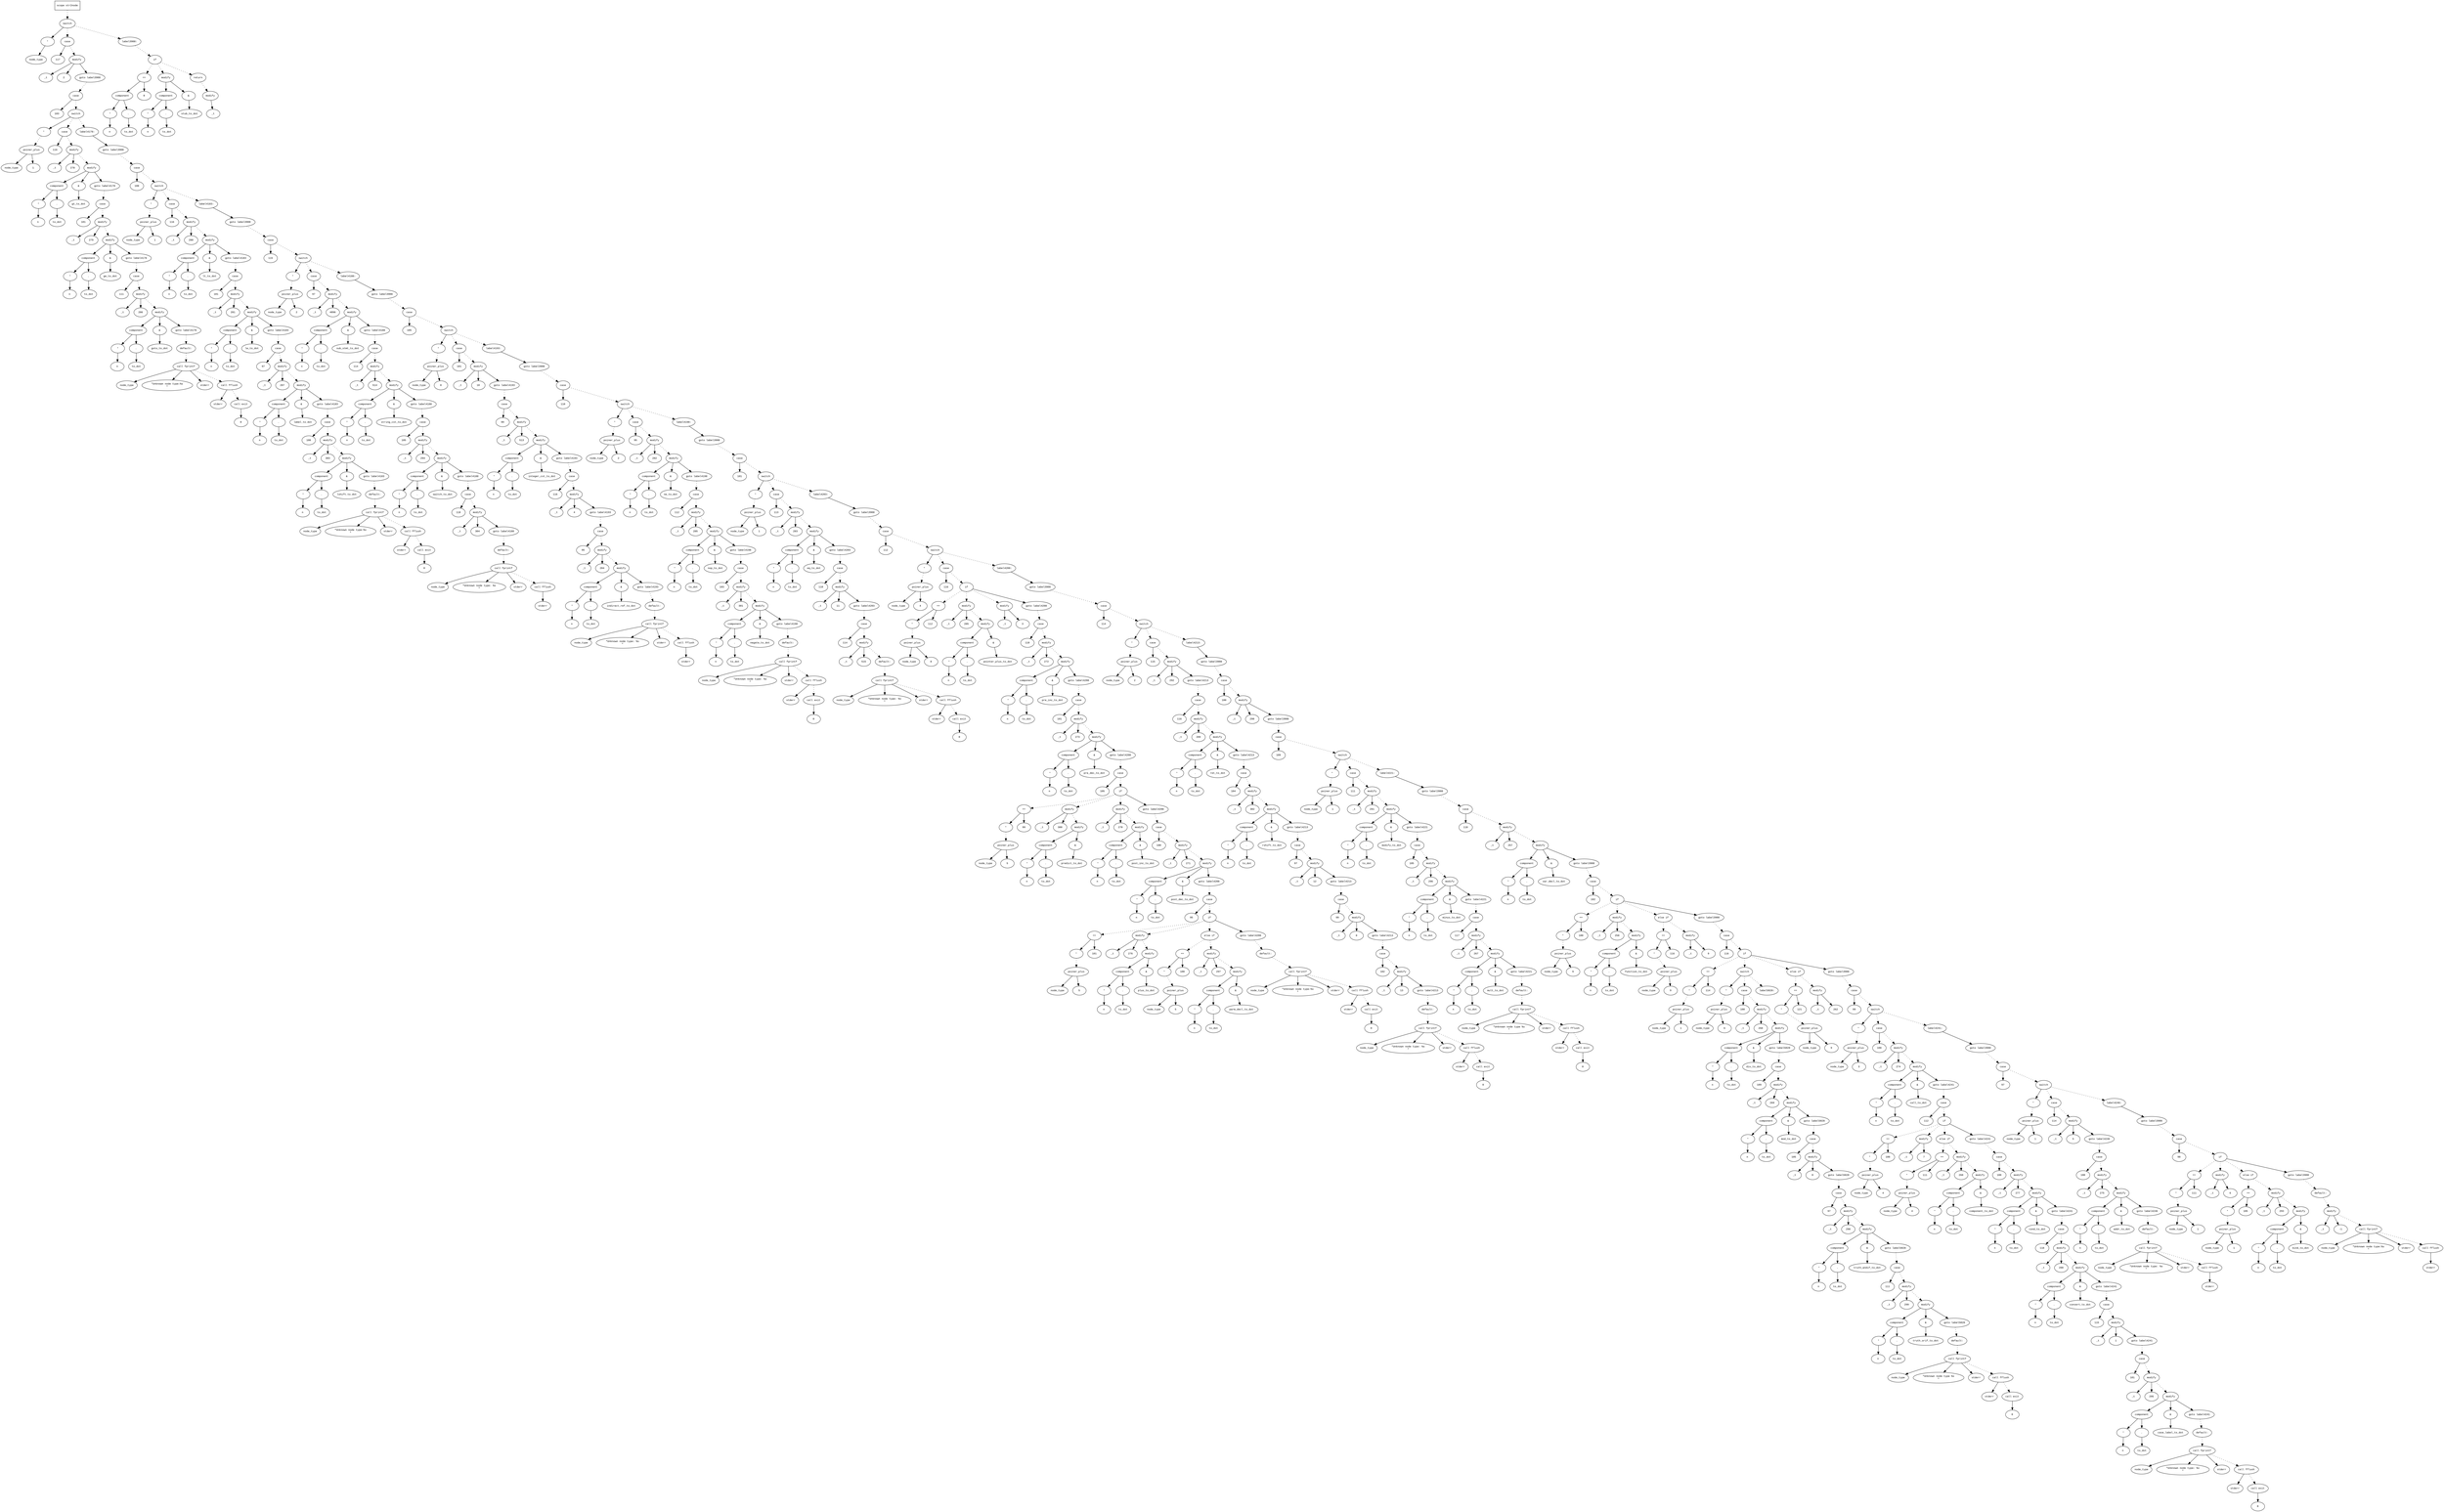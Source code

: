 digraph AST {
  graph [fontname="Times New Roman",fontsize=10];
  node  [fontname="Courier New",fontsize=10];
  edge  [fontname="Times New Roman",fontsize=10];

  node1 [label="scope str2node",shape=box];
  node2 [label="switch",shape=ellipse];
  node3 [label="*",shape=ellipse];
  node4 [label="node_type",shape=ellipse];
  node3->node4;
  node2->node3;
  node5 [label="case",shape=ellipse];
  node6 [label="117",shape=ellipse];
  node5->node6;
  node2 -> node5 [style=dotted]
  node7 [label="modify",shape=ellipse];
  node8 [label="_t",shape=ellipse];
  node7->node8;
  node9 [label="2",shape=ellipse];
  node7->node9;
  node5 -> node7 [style=dotted]
  node10 [label="goto label3908",shape=ellipse];
  node7->node10;
  node11 [label="case",shape=ellipse];
  node12 [label="103",shape=ellipse];
  node11->node12;
  node10 -> node11 [style=dotted]
  node13 [label="switch",shape=ellipse];
  node14 [label="*",shape=ellipse];
  node15 [label="poiner_plus",shape=ellipse];
  node16 [label="node_type",shape=ellipse];
  node15->node16;
  node17 [label="1",shape=ellipse];
  node15->node17;
  node14 -> node15 [style=dotted]
  node13->node14;
  node18 [label="case",shape=ellipse];
  node19 [label="116",shape=ellipse];
  node18->node19;
  node13 -> node18 [style=dotted]
  node20 [label="modify",shape=ellipse];
  node21 [label="_t",shape=ellipse];
  node20->node21;
  node22 [label="278",shape=ellipse];
  node20->node22;
  node18 -> node20 [style=dotted]
  node23 [label="modify",shape=ellipse];
  node24 [label="component",shape=ellipse];
  node23->node24;
  node25 [label="*",shape=ellipse];
  node26 [label="n",shape=ellipse];
  node25->node26;
  node24->node25;
  node27 [label=".",shape=ellipse];
  node24->node27;
  node28 [label="to_dot",shape=ellipse];
  node27->node28;
  node29 [label="&",shape=ellipse];
  node23->node29;
  node30 [label="gt_to_dot",shape=ellipse];
  node29->node30;
  node20 -> node23 [style=dotted]
  node31 [label="goto label4178",shape=ellipse];
  node23->node31;
  node32 [label="case",shape=ellipse];
  node33 [label="101",shape=ellipse];
  node32->node33;
  node31 -> node32 [style=dotted]
  node34 [label="modify",shape=ellipse];
  node35 [label="_t",shape=ellipse];
  node34->node35;
  node36 [label="279",shape=ellipse];
  node34->node36;
  node32 -> node34 [style=dotted]
  node37 [label="modify",shape=ellipse];
  node38 [label="component",shape=ellipse];
  node37->node38;
  node39 [label="*",shape=ellipse];
  node40 [label="n",shape=ellipse];
  node39->node40;
  node38->node39;
  node41 [label=".",shape=ellipse];
  node38->node41;
  node42 [label="to_dot",shape=ellipse];
  node41->node42;
  node43 [label="&",shape=ellipse];
  node37->node43;
  node44 [label="ge_to_dot",shape=ellipse];
  node43->node44;
  node34 -> node37 [style=dotted]
  node45 [label="goto label4178",shape=ellipse];
  node37->node45;
  node46 [label="case",shape=ellipse];
  node47 [label="111",shape=ellipse];
  node46->node47;
  node45 -> node46 [style=dotted]
  node48 [label="modify",shape=ellipse];
  node49 [label="_t",shape=ellipse];
  node48->node49;
  node50 [label="286",shape=ellipse];
  node48->node50;
  node46 -> node48 [style=dotted]
  node51 [label="modify",shape=ellipse];
  node52 [label="component",shape=ellipse];
  node51->node52;
  node53 [label="*",shape=ellipse];
  node54 [label="n",shape=ellipse];
  node53->node54;
  node52->node53;
  node55 [label=".",shape=ellipse];
  node52->node55;
  node56 [label="to_dot",shape=ellipse];
  node55->node56;
  node57 [label="&",shape=ellipse];
  node51->node57;
  node58 [label="goto_to_dot",shape=ellipse];
  node57->node58;
  node48 -> node51 [style=dotted]
  node59 [label="goto label4178",shape=ellipse];
  node51->node59;
  node60 [label="default:",shape=ellipse];
  node59 -> node60 [style=dotted]
  node61 [label="call fprintf",shape=ellipse];
  node62 [label="node_type",shape=ellipse];
  node61->node62;
  node63 [label="\"Unknown node type:%s
\"",shape=ellipse];
  node61->node63;
  node64 [label="stderr",shape=ellipse];
  node61->node64;
  node60 -> node61 [style=dotted]
  node65 [label="call fflush",shape=ellipse];
  node66 [label="stderr",shape=ellipse];
  node65->node66;
  node61 -> node65 [style=dotted]
  node67 [label="call exit",shape=ellipse];
  node68 [label="0",shape=ellipse];
  node67->node68;
  node65 -> node67 [style=dotted]
  node11 -> node13 [style=dotted]
  node69 [label="label4178:",shape=ellipse];
  node13 -> node69 [style=dotted]
  node70 [label="goto label3908",shape=ellipse];
  node69->node70;
  node71 [label="case",shape=ellipse];
  node72 [label="108",shape=ellipse];
  node71->node72;
  node70 -> node71 [style=dotted]
  node73 [label="switch",shape=ellipse];
  node74 [label="*",shape=ellipse];
  node75 [label="poiner_plus",shape=ellipse];
  node76 [label="node_type",shape=ellipse];
  node75->node76;
  node77 [label="1",shape=ellipse];
  node75->node77;
  node74 -> node75 [style=dotted]
  node73->node74;
  node78 [label="case",shape=ellipse];
  node79 [label="116",shape=ellipse];
  node78->node79;
  node73 -> node78 [style=dotted]
  node80 [label="modify",shape=ellipse];
  node81 [label="_t",shape=ellipse];
  node80->node81;
  node82 [label="280",shape=ellipse];
  node80->node82;
  node78 -> node80 [style=dotted]
  node83 [label="modify",shape=ellipse];
  node84 [label="component",shape=ellipse];
  node83->node84;
  node85 [label="*",shape=ellipse];
  node86 [label="n",shape=ellipse];
  node85->node86;
  node84->node85;
  node87 [label=".",shape=ellipse];
  node84->node87;
  node88 [label="to_dot",shape=ellipse];
  node87->node88;
  node89 [label="&",shape=ellipse];
  node83->node89;
  node90 [label="lt_to_dot",shape=ellipse];
  node89->node90;
  node80 -> node83 [style=dotted]
  node91 [label="goto label4183",shape=ellipse];
  node83->node91;
  node92 [label="case",shape=ellipse];
  node93 [label="101",shape=ellipse];
  node92->node93;
  node91 -> node92 [style=dotted]
  node94 [label="modify",shape=ellipse];
  node95 [label="_t",shape=ellipse];
  node94->node95;
  node96 [label="281",shape=ellipse];
  node94->node96;
  node92 -> node94 [style=dotted]
  node97 [label="modify",shape=ellipse];
  node98 [label="component",shape=ellipse];
  node97->node98;
  node99 [label="*",shape=ellipse];
  node100 [label="n",shape=ellipse];
  node99->node100;
  node98->node99;
  node101 [label=".",shape=ellipse];
  node98->node101;
  node102 [label="to_dot",shape=ellipse];
  node101->node102;
  node103 [label="&",shape=ellipse];
  node97->node103;
  node104 [label="le_to_dot",shape=ellipse];
  node103->node104;
  node94 -> node97 [style=dotted]
  node105 [label="goto label4183",shape=ellipse];
  node97->node105;
  node106 [label="case",shape=ellipse];
  node107 [label="97",shape=ellipse];
  node106->node107;
  node105 -> node106 [style=dotted]
  node108 [label="modify",shape=ellipse];
  node109 [label="_t",shape=ellipse];
  node108->node109;
  node110 [label="287",shape=ellipse];
  node108->node110;
  node106 -> node108 [style=dotted]
  node111 [label="modify",shape=ellipse];
  node112 [label="component",shape=ellipse];
  node111->node112;
  node113 [label="*",shape=ellipse];
  node114 [label="n",shape=ellipse];
  node113->node114;
  node112->node113;
  node115 [label=".",shape=ellipse];
  node112->node115;
  node116 [label="to_dot",shape=ellipse];
  node115->node116;
  node117 [label="&",shape=ellipse];
  node111->node117;
  node118 [label="label_to_dot",shape=ellipse];
  node117->node118;
  node108 -> node111 [style=dotted]
  node119 [label="goto label4183",shape=ellipse];
  node111->node119;
  node120 [label="case",shape=ellipse];
  node121 [label="108",shape=ellipse];
  node120->node121;
  node119 -> node120 [style=dotted]
  node122 [label="modify",shape=ellipse];
  node123 [label="_t",shape=ellipse];
  node122->node123;
  node124 [label="303",shape=ellipse];
  node122->node124;
  node120 -> node122 [style=dotted]
  node125 [label="modify",shape=ellipse];
  node126 [label="component",shape=ellipse];
  node125->node126;
  node127 [label="*",shape=ellipse];
  node128 [label="n",shape=ellipse];
  node127->node128;
  node126->node127;
  node129 [label=".",shape=ellipse];
  node126->node129;
  node130 [label="to_dot",shape=ellipse];
  node129->node130;
  node131 [label="&",shape=ellipse];
  node125->node131;
  node132 [label="lshift_to_dot",shape=ellipse];
  node131->node132;
  node122 -> node125 [style=dotted]
  node133 [label="goto label4183",shape=ellipse];
  node125->node133;
  node134 [label="default:",shape=ellipse];
  node133 -> node134 [style=dotted]
  node135 [label="call fprintf",shape=ellipse];
  node136 [label="node_type",shape=ellipse];
  node135->node136;
  node137 [label="\"Unknown node type:%s
\"",shape=ellipse];
  node135->node137;
  node138 [label="stderr",shape=ellipse];
  node135->node138;
  node134 -> node135 [style=dotted]
  node139 [label="call fflush",shape=ellipse];
  node140 [label="stderr",shape=ellipse];
  node139->node140;
  node135 -> node139 [style=dotted]
  node141 [label="call exit",shape=ellipse];
  node142 [label="0",shape=ellipse];
  node141->node142;
  node139 -> node141 [style=dotted]
  node71 -> node73 [style=dotted]
  node143 [label="label4183:",shape=ellipse];
  node73 -> node143 [style=dotted]
  node144 [label="goto label3908",shape=ellipse];
  node143->node144;
  node145 [label="case",shape=ellipse];
  node146 [label="115",shape=ellipse];
  node145->node146;
  node144 -> node145 [style=dotted]
  node147 [label="switch",shape=ellipse];
  node148 [label="*",shape=ellipse];
  node149 [label="poiner_plus",shape=ellipse];
  node150 [label="node_type",shape=ellipse];
  node149->node150;
  node151 [label="2",shape=ellipse];
  node149->node151;
  node148 -> node149 [style=dotted]
  node147->node148;
  node152 [label="case",shape=ellipse];
  node153 [label="97",shape=ellipse];
  node152->node153;
  node147 -> node152 [style=dotted]
  node154 [label="modify",shape=ellipse];
  node155 [label="_t",shape=ellipse];
  node154->node155;
  node156 [label="4096",shape=ellipse];
  node154->node156;
  node152 -> node154 [style=dotted]
  node157 [label="modify",shape=ellipse];
  node158 [label="component",shape=ellipse];
  node157->node158;
  node159 [label="*",shape=ellipse];
  node160 [label="n",shape=ellipse];
  node159->node160;
  node158->node159;
  node161 [label=".",shape=ellipse];
  node158->node161;
  node162 [label="to_dot",shape=ellipse];
  node161->node162;
  node163 [label="&",shape=ellipse];
  node157->node163;
  node164 [label="sub_stmt_to_dot",shape=ellipse];
  node163->node164;
  node154 -> node157 [style=dotted]
  node165 [label="goto label4188",shape=ellipse];
  node157->node165;
  node166 [label="case",shape=ellipse];
  node167 [label="114",shape=ellipse];
  node166->node167;
  node165 -> node166 [style=dotted]
  node168 [label="modify",shape=ellipse];
  node169 [label="_t",shape=ellipse];
  node168->node169;
  node170 [label="514",shape=ellipse];
  node168->node170;
  node166 -> node168 [style=dotted]
  node171 [label="modify",shape=ellipse];
  node172 [label="component",shape=ellipse];
  node171->node172;
  node173 [label="*",shape=ellipse];
  node174 [label="n",shape=ellipse];
  node173->node174;
  node172->node173;
  node175 [label=".",shape=ellipse];
  node172->node175;
  node176 [label="to_dot",shape=ellipse];
  node175->node176;
  node177 [label="&",shape=ellipse];
  node171->node177;
  node178 [label="string_cst_to_dot",shape=ellipse];
  node177->node178;
  node168 -> node171 [style=dotted]
  node179 [label="goto label4188",shape=ellipse];
  node171->node179;
  node180 [label="case",shape=ellipse];
  node181 [label="105",shape=ellipse];
  node180->node181;
  node179 -> node180 [style=dotted]
  node182 [label="modify",shape=ellipse];
  node183 [label="_t",shape=ellipse];
  node182->node183;
  node184 [label="294",shape=ellipse];
  node182->node184;
  node180 -> node182 [style=dotted]
  node185 [label="modify",shape=ellipse];
  node186 [label="component",shape=ellipse];
  node185->node186;
  node187 [label="*",shape=ellipse];
  node188 [label="n",shape=ellipse];
  node187->node188;
  node186->node187;
  node189 [label=".",shape=ellipse];
  node186->node189;
  node190 [label="to_dot",shape=ellipse];
  node189->node190;
  node191 [label="&",shape=ellipse];
  node185->node191;
  node192 [label="switch_to_dot",shape=ellipse];
  node191->node192;
  node182 -> node185 [style=dotted]
  node193 [label="goto label4188",shape=ellipse];
  node185->node193;
  node194 [label="case",shape=ellipse];
  node195 [label="118",shape=ellipse];
  node194->node195;
  node193 -> node194 [style=dotted]
  node196 [label="modify",shape=ellipse];
  node197 [label="_t",shape=ellipse];
  node196->node197;
  node198 [label="304",shape=ellipse];
  node196->node198;
  node194 -> node196 [style=dotted]
  node199 [label="goto label4188",shape=ellipse];
  node196->node199;
  node200 [label="default:",shape=ellipse];
  node199 -> node200 [style=dotted]
  node201 [label="call fprintf",shape=ellipse];
  node202 [label="node_type",shape=ellipse];
  node201->node202;
  node203 [label="\"Unknown node type: %s
\"",shape=ellipse];
  node201->node203;
  node204 [label="stderr",shape=ellipse];
  node201->node204;
  node200 -> node201 [style=dotted]
  node205 [label="call fflush",shape=ellipse];
  node206 [label="stderr",shape=ellipse];
  node205->node206;
  node201 -> node205 [style=dotted]
  node145 -> node147 [style=dotted]
  node207 [label="label4188:",shape=ellipse];
  node147 -> node207 [style=dotted]
  node208 [label="goto label3908",shape=ellipse];
  node207->node208;
  node209 [label="case",shape=ellipse];
  node210 [label="105",shape=ellipse];
  node209->node210;
  node208 -> node209 [style=dotted]
  node211 [label="switch",shape=ellipse];
  node212 [label="*",shape=ellipse];
  node213 [label="poiner_plus",shape=ellipse];
  node214 [label="node_type",shape=ellipse];
  node213->node214;
  node215 [label="8",shape=ellipse];
  node213->node215;
  node212 -> node213 [style=dotted]
  node211->node212;
  node216 [label="case",shape=ellipse];
  node217 [label="101",shape=ellipse];
  node216->node217;
  node211 -> node216 [style=dotted]
  node218 [label="modify",shape=ellipse];
  node219 [label="_t",shape=ellipse];
  node218->node219;
  node220 [label="10",shape=ellipse];
  node218->node220;
  node216 -> node218 [style=dotted]
  node221 [label="goto label4193",shape=ellipse];
  node218->node221;
  node222 [label="case",shape=ellipse];
  node223 [label="99",shape=ellipse];
  node222->node223;
  node221 -> node222 [style=dotted]
  node224 [label="modify",shape=ellipse];
  node225 [label="_t",shape=ellipse];
  node224->node225;
  node226 [label="513",shape=ellipse];
  node224->node226;
  node222 -> node224 [style=dotted]
  node227 [label="modify",shape=ellipse];
  node228 [label="component",shape=ellipse];
  node227->node228;
  node229 [label="*",shape=ellipse];
  node230 [label="n",shape=ellipse];
  node229->node230;
  node228->node229;
  node231 [label=".",shape=ellipse];
  node228->node231;
  node232 [label="to_dot",shape=ellipse];
  node231->node232;
  node233 [label="&",shape=ellipse];
  node227->node233;
  node234 [label="integer_cst_to_dot",shape=ellipse];
  node233->node234;
  node224 -> node227 [style=dotted]
  node235 [label="goto label4193",shape=ellipse];
  node227->node235;
  node236 [label="case",shape=ellipse];
  node237 [label="116",shape=ellipse];
  node236->node237;
  node235 -> node236 [style=dotted]
  node238 [label="modify",shape=ellipse];
  node239 [label="_t",shape=ellipse];
  node238->node239;
  node240 [label="4",shape=ellipse];
  node238->node240;
  node236 -> node238 [style=dotted]
  node241 [label="goto label4193",shape=ellipse];
  node238->node241;
  node242 [label="case",shape=ellipse];
  node243 [label="95",shape=ellipse];
  node242->node243;
  node241 -> node242 [style=dotted]
  node244 [label="modify",shape=ellipse];
  node245 [label="_t",shape=ellipse];
  node244->node245;
  node246 [label="284",shape=ellipse];
  node244->node246;
  node242 -> node244 [style=dotted]
  node247 [label="modify",shape=ellipse];
  node248 [label="component",shape=ellipse];
  node247->node248;
  node249 [label="*",shape=ellipse];
  node250 [label="n",shape=ellipse];
  node249->node250;
  node248->node249;
  node251 [label=".",shape=ellipse];
  node248->node251;
  node252 [label="to_dot",shape=ellipse];
  node251->node252;
  node253 [label="&",shape=ellipse];
  node247->node253;
  node254 [label="indirect_ref_to_dot",shape=ellipse];
  node253->node254;
  node244 -> node247 [style=dotted]
  node255 [label="goto label4193",shape=ellipse];
  node247->node255;
  node256 [label="default:",shape=ellipse];
  node255 -> node256 [style=dotted]
  node257 [label="call fprintf",shape=ellipse];
  node258 [label="node_type",shape=ellipse];
  node257->node258;
  node259 [label="\"Unknown node type: %s
\"",shape=ellipse];
  node257->node259;
  node260 [label="stderr",shape=ellipse];
  node257->node260;
  node256 -> node257 [style=dotted]
  node261 [label="call fflush",shape=ellipse];
  node262 [label="stderr",shape=ellipse];
  node261->node262;
  node257 -> node261 [style=dotted]
  node209 -> node211 [style=dotted]
  node263 [label="label4193:",shape=ellipse];
  node211 -> node263 [style=dotted]
  node264 [label="goto label3908",shape=ellipse];
  node263->node264;
  node265 [label="case",shape=ellipse];
  node266 [label="110",shape=ellipse];
  node265->node266;
  node264 -> node265 [style=dotted]
  node267 [label="switch",shape=ellipse];
  node268 [label="*",shape=ellipse];
  node269 [label="poiner_plus",shape=ellipse];
  node270 [label="node_type",shape=ellipse];
  node269->node270;
  node271 [label="2",shape=ellipse];
  node269->node271;
  node268 -> node269 [style=dotted]
  node267->node268;
  node272 [label="case",shape=ellipse];
  node273 [label="95",shape=ellipse];
  node272->node273;
  node267 -> node272 [style=dotted]
  node274 [label="modify",shape=ellipse];
  node275 [label="_t",shape=ellipse];
  node274->node275;
  node276 [label="282",shape=ellipse];
  node274->node276;
  node272 -> node274 [style=dotted]
  node277 [label="modify",shape=ellipse];
  node278 [label="component",shape=ellipse];
  node277->node278;
  node279 [label="*",shape=ellipse];
  node280 [label="n",shape=ellipse];
  node279->node280;
  node278->node279;
  node281 [label=".",shape=ellipse];
  node278->node281;
  node282 [label="to_dot",shape=ellipse];
  node281->node282;
  node283 [label="&",shape=ellipse];
  node277->node283;
  node284 [label="ne_to_dot",shape=ellipse];
  node283->node284;
  node274 -> node277 [style=dotted]
  node285 [label="goto label4198",shape=ellipse];
  node277->node285;
  node286 [label="case",shape=ellipse];
  node287 [label="112",shape=ellipse];
  node286->node287;
  node285 -> node286 [style=dotted]
  node288 [label="modify",shape=ellipse];
  node289 [label="_t",shape=ellipse];
  node288->node289;
  node290 [label="285",shape=ellipse];
  node288->node290;
  node286 -> node288 [style=dotted]
  node291 [label="modify",shape=ellipse];
  node292 [label="component",shape=ellipse];
  node291->node292;
  node293 [label="*",shape=ellipse];
  node294 [label="n",shape=ellipse];
  node293->node294;
  node292->node293;
  node295 [label=".",shape=ellipse];
  node292->node295;
  node296 [label="to_dot",shape=ellipse];
  node295->node296;
  node297 [label="&",shape=ellipse];
  node291->node297;
  node298 [label="nop_to_dot",shape=ellipse];
  node297->node298;
  node288 -> node291 [style=dotted]
  node299 [label="goto label4198",shape=ellipse];
  node291->node299;
  node300 [label="case",shape=ellipse];
  node301 [label="103",shape=ellipse];
  node300->node301;
  node299 -> node300 [style=dotted]
  node302 [label="modify",shape=ellipse];
  node303 [label="_t",shape=ellipse];
  node302->node303;
  node304 [label="301",shape=ellipse];
  node302->node304;
  node300 -> node302 [style=dotted]
  node305 [label="modify",shape=ellipse];
  node306 [label="component",shape=ellipse];
  node305->node306;
  node307 [label="*",shape=ellipse];
  node308 [label="n",shape=ellipse];
  node307->node308;
  node306->node307;
  node309 [label=".",shape=ellipse];
  node306->node309;
  node310 [label="to_dot",shape=ellipse];
  node309->node310;
  node311 [label="&",shape=ellipse];
  node305->node311;
  node312 [label="negate_to_dot",shape=ellipse];
  node311->node312;
  node302 -> node305 [style=dotted]
  node313 [label="goto label4198",shape=ellipse];
  node305->node313;
  node314 [label="default:",shape=ellipse];
  node313 -> node314 [style=dotted]
  node315 [label="call fprintf",shape=ellipse];
  node316 [label="node_type",shape=ellipse];
  node315->node316;
  node317 [label="\"Unknown node type: %s
\"",shape=ellipse];
  node315->node317;
  node318 [label="stderr",shape=ellipse];
  node315->node318;
  node314 -> node315 [style=dotted]
  node319 [label="call fflush",shape=ellipse];
  node320 [label="stderr",shape=ellipse];
  node319->node320;
  node315 -> node319 [style=dotted]
  node321 [label="call exit",shape=ellipse];
  node322 [label="0",shape=ellipse];
  node321->node322;
  node319 -> node321 [style=dotted]
  node265 -> node267 [style=dotted]
  node323 [label="label4198:",shape=ellipse];
  node267 -> node323 [style=dotted]
  node324 [label="goto label3908",shape=ellipse];
  node323->node324;
  node325 [label="case",shape=ellipse];
  node326 [label="101",shape=ellipse];
  node325->node326;
  node324 -> node325 [style=dotted]
  node327 [label="switch",shape=ellipse];
  node328 [label="*",shape=ellipse];
  node329 [label="poiner_plus",shape=ellipse];
  node330 [label="node_type",shape=ellipse];
  node329->node330;
  node331 [label="1",shape=ellipse];
  node329->node331;
  node328 -> node329 [style=dotted]
  node327->node328;
  node332 [label="case",shape=ellipse];
  node333 [label="113",shape=ellipse];
  node332->node333;
  node327 -> node332 [style=dotted]
  node334 [label="modify",shape=ellipse];
  node335 [label="_t",shape=ellipse];
  node334->node335;
  node336 [label="283",shape=ellipse];
  node334->node336;
  node332 -> node334 [style=dotted]
  node337 [label="modify",shape=ellipse];
  node338 [label="component",shape=ellipse];
  node337->node338;
  node339 [label="*",shape=ellipse];
  node340 [label="n",shape=ellipse];
  node339->node340;
  node338->node339;
  node341 [label=".",shape=ellipse];
  node338->node341;
  node342 [label="to_dot",shape=ellipse];
  node341->node342;
  node343 [label="&",shape=ellipse];
  node337->node343;
  node344 [label="eq_to_dot",shape=ellipse];
  node343->node344;
  node334 -> node337 [style=dotted]
  node345 [label="goto label4203",shape=ellipse];
  node337->node345;
  node346 [label="case",shape=ellipse];
  node347 [label="110",shape=ellipse];
  node346->node347;
  node345 -> node346 [style=dotted]
  node348 [label="modify",shape=ellipse];
  node349 [label="_t",shape=ellipse];
  node348->node349;
  node350 [label="11",shape=ellipse];
  node348->node350;
  node346 -> node348 [style=dotted]
  node351 [label="goto label4203",shape=ellipse];
  node348->node351;
  node352 [label="case",shape=ellipse];
  node353 [label="114",shape=ellipse];
  node352->node353;
  node351 -> node352 [style=dotted]
  node354 [label="modify",shape=ellipse];
  node355 [label="_t",shape=ellipse];
  node354->node355;
  node356 [label="515",shape=ellipse];
  node354->node356;
  node352 -> node354 [style=dotted]
  node357 [label="default:",shape=ellipse];
  node354 -> node357 [style=dotted]
  node358 [label="call fprintf",shape=ellipse];
  node359 [label="node_type",shape=ellipse];
  node358->node359;
  node360 [label="\"Unknown node type: %s
\"",shape=ellipse];
  node358->node360;
  node361 [label="stderr",shape=ellipse];
  node358->node361;
  node357 -> node358 [style=dotted]
  node362 [label="call fflush",shape=ellipse];
  node363 [label="stderr",shape=ellipse];
  node362->node363;
  node358 -> node362 [style=dotted]
  node364 [label="call exit",shape=ellipse];
  node365 [label="0",shape=ellipse];
  node364->node365;
  node362 -> node364 [style=dotted]
  node325 -> node327 [style=dotted]
  node366 [label="label4203:",shape=ellipse];
  node327 -> node366 [style=dotted]
  node367 [label="goto label3908",shape=ellipse];
  node366->node367;
  node368 [label="case",shape=ellipse];
  node369 [label="112",shape=ellipse];
  node368->node369;
  node367 -> node368 [style=dotted]
  node370 [label="switch",shape=ellipse];
  node371 [label="*",shape=ellipse];
  node372 [label="poiner_plus",shape=ellipse];
  node373 [label="node_type",shape=ellipse];
  node372->node373;
  node374 [label="4",shape=ellipse];
  node372->node374;
  node371 -> node372 [style=dotted]
  node370->node371;
  node375 [label="case",shape=ellipse];
  node376 [label="116",shape=ellipse];
  node375->node376;
  node370 -> node375 [style=dotted]
  node377 [label="if",shape=ellipse];
  node375 -> node377 [style=dotted]
  node378 [label="==",shape=ellipse];
  node379 [label="*",shape=ellipse];
  node380 [label="poiner_plus",shape=ellipse];
  node381 [label="node_type",shape=ellipse];
  node380->node381;
  node382 [label="8",shape=ellipse];
  node380->node382;
  node379 -> node380 [style=dotted]
  node378->node379;
  node383 [label="112",shape=ellipse];
  node378->node383;
  node377 -> node378 [style=dotted]
  node384 [label="modify",shape=ellipse];
  node385 [label="_t",shape=ellipse];
  node384->node385;
  node386 [label="285",shape=ellipse];
  node384->node386;
  node377 -> node384 [style=dotted]
  node387 [label="modify",shape=ellipse];
  node388 [label="component",shape=ellipse];
  node387->node388;
  node389 [label="*",shape=ellipse];
  node390 [label="n",shape=ellipse];
  node389->node390;
  node388->node389;
  node391 [label=".",shape=ellipse];
  node388->node391;
  node392 [label="to_dot",shape=ellipse];
  node391->node392;
  node393 [label="&",shape=ellipse];
  node387->node393;
  node394 [label="pointer_plus_to_dot",shape=ellipse];
  node393->node394;
  node384 -> node387 [style=dotted]
  node395 [label="modify",shape=ellipse];
  node396 [label="_t",shape=ellipse];
  node395->node396;
  node397 [label="3",shape=ellipse];
  node395->node397;
  node377 -> node395 [style=dotted]
  node398 [label="goto label4208",shape=ellipse];
  node377->node398;
  node399 [label="case",shape=ellipse];
  node400 [label="110",shape=ellipse];
  node399->node400;
  node398 -> node399 [style=dotted]
  node401 [label="modify",shape=ellipse];
  node402 [label="_t",shape=ellipse];
  node401->node402;
  node403 [label="272",shape=ellipse];
  node401->node403;
  node399 -> node401 [style=dotted]
  node404 [label="modify",shape=ellipse];
  node405 [label="component",shape=ellipse];
  node404->node405;
  node406 [label="*",shape=ellipse];
  node407 [label="n",shape=ellipse];
  node406->node407;
  node405->node406;
  node408 [label=".",shape=ellipse];
  node405->node408;
  node409 [label="to_dot",shape=ellipse];
  node408->node409;
  node410 [label="&",shape=ellipse];
  node404->node410;
  node411 [label="pre_inc_to_dot",shape=ellipse];
  node410->node411;
  node401 -> node404 [style=dotted]
  node412 [label="goto label4208",shape=ellipse];
  node404->node412;
  node413 [label="case",shape=ellipse];
  node414 [label="101",shape=ellipse];
  node413->node414;
  node412 -> node413 [style=dotted]
  node415 [label="modify",shape=ellipse];
  node416 [label="_t",shape=ellipse];
  node415->node416;
  node417 [label="273",shape=ellipse];
  node415->node417;
  node413 -> node415 [style=dotted]
  node418 [label="modify",shape=ellipse];
  node419 [label="component",shape=ellipse];
  node418->node419;
  node420 [label="*",shape=ellipse];
  node421 [label="n",shape=ellipse];
  node420->node421;
  node419->node420;
  node422 [label=".",shape=ellipse];
  node419->node422;
  node423 [label="to_dot",shape=ellipse];
  node422->node423;
  node424 [label="&",shape=ellipse];
  node418->node424;
  node425 [label="pre_dec_to_dot",shape=ellipse];
  node424->node425;
  node415 -> node418 [style=dotted]
  node426 [label="goto label4208",shape=ellipse];
  node418->node426;
  node427 [label="case",shape=ellipse];
  node428 [label="105",shape=ellipse];
  node427->node428;
  node426 -> node427 [style=dotted]
  node429 [label="if",shape=ellipse];
  node427 -> node429 [style=dotted]
  node430 [label="==",shape=ellipse];
  node431 [label="*",shape=ellipse];
  node432 [label="poiner_plus",shape=ellipse];
  node433 [label="node_type",shape=ellipse];
  node432->node433;
  node434 [label="5",shape=ellipse];
  node432->node434;
  node431 -> node432 [style=dotted]
  node430->node431;
  node435 [label="99",shape=ellipse];
  node430->node435;
  node429 -> node430 [style=dotted]
  node436 [label="modify",shape=ellipse];
  node437 [label="_t",shape=ellipse];
  node436->node437;
  node438 [label="300",shape=ellipse];
  node436->node438;
  node429 -> node436 [style=dotted]
  node439 [label="modify",shape=ellipse];
  node440 [label="component",shape=ellipse];
  node439->node440;
  node441 [label="*",shape=ellipse];
  node442 [label="n",shape=ellipse];
  node441->node442;
  node440->node441;
  node443 [label=".",shape=ellipse];
  node440->node443;
  node444 [label="to_dot",shape=ellipse];
  node443->node444;
  node445 [label="&",shape=ellipse];
  node439->node445;
  node446 [label="predict_to_dot",shape=ellipse];
  node445->node446;
  node436 -> node439 [style=dotted]
  node447 [label="modify",shape=ellipse];
  node448 [label="_t",shape=ellipse];
  node447->node448;
  node449 [label="270",shape=ellipse];
  node447->node449;
  node429 -> node447 [style=dotted]
  node450 [label="modify",shape=ellipse];
  node451 [label="component",shape=ellipse];
  node450->node451;
  node452 [label="*",shape=ellipse];
  node453 [label="n",shape=ellipse];
  node452->node453;
  node451->node452;
  node454 [label=".",shape=ellipse];
  node451->node454;
  node455 [label="to_dot",shape=ellipse];
  node454->node455;
  node456 [label="&",shape=ellipse];
  node450->node456;
  node457 [label="post_inc_to_dot",shape=ellipse];
  node456->node457;
  node447 -> node450 [style=dotted]
  node458 [label="goto label4208",shape=ellipse];
  node429->node458;
  node459 [label="case",shape=ellipse];
  node460 [label="100",shape=ellipse];
  node459->node460;
  node458 -> node459 [style=dotted]
  node461 [label="modify",shape=ellipse];
  node462 [label="_t",shape=ellipse];
  node461->node462;
  node463 [label="271",shape=ellipse];
  node461->node463;
  node459 -> node461 [style=dotted]
  node464 [label="modify",shape=ellipse];
  node465 [label="component",shape=ellipse];
  node464->node465;
  node466 [label="*",shape=ellipse];
  node467 [label="n",shape=ellipse];
  node466->node467;
  node465->node466;
  node468 [label=".",shape=ellipse];
  node465->node468;
  node469 [label="to_dot",shape=ellipse];
  node468->node469;
  node470 [label="&",shape=ellipse];
  node464->node470;
  node471 [label="post_dec_to_dot",shape=ellipse];
  node470->node471;
  node461 -> node464 [style=dotted]
  node472 [label="goto label4208",shape=ellipse];
  node464->node472;
  node473 [label="case",shape=ellipse];
  node474 [label="95",shape=ellipse];
  node473->node474;
  node472 -> node473 [style=dotted]
  node475 [label="if",shape=ellipse];
  node473 -> node475 [style=dotted]
  node476 [label="==",shape=ellipse];
  node477 [label="*",shape=ellipse];
  node478 [label="poiner_plus",shape=ellipse];
  node479 [label="node_type",shape=ellipse];
  node478->node479;
  node480 [label="5",shape=ellipse];
  node478->node480;
  node477 -> node478 [style=dotted]
  node476->node477;
  node481 [label="101",shape=ellipse];
  node476->node481;
  node475 -> node476 [style=dotted]
  node482 [label="modify",shape=ellipse];
  node483 [label="_t",shape=ellipse];
  node482->node483;
  node484 [label="276",shape=ellipse];
  node482->node484;
  node475 -> node482 [style=dotted]
  node485 [label="modify",shape=ellipse];
  node486 [label="component",shape=ellipse];
  node485->node486;
  node487 [label="*",shape=ellipse];
  node488 [label="n",shape=ellipse];
  node487->node488;
  node486->node487;
  node489 [label=".",shape=ellipse];
  node486->node489;
  node490 [label="to_dot",shape=ellipse];
  node489->node490;
  node491 [label="&",shape=ellipse];
  node485->node491;
  node492 [label="plus_to_dot",shape=ellipse];
  node491->node492;
  node482 -> node485 [style=dotted]
  node493 [label="else if",shape=ellipse];
  node475 -> node493 [style=dotted]
  node494 [label="==",shape=ellipse];
  node495 [label="*",shape=ellipse];
  node496 [label="poiner_plus",shape=ellipse];
  node497 [label="node_type",shape=ellipse];
  node496->node497;
  node498 [label="5",shape=ellipse];
  node496->node498;
  node495 -> node496 [style=dotted]
  node494->node495;
  node499 [label="100",shape=ellipse];
  node494->node499;
  node493 -> node494 [style=dotted]
  node500 [label="modify",shape=ellipse];
  node501 [label="_t",shape=ellipse];
  node500->node501;
  node502 [label="297",shape=ellipse];
  node500->node502;
  node493 -> node500 [style=dotted]
  node503 [label="modify",shape=ellipse];
  node504 [label="component",shape=ellipse];
  node503->node504;
  node505 [label="*",shape=ellipse];
  node506 [label="n",shape=ellipse];
  node505->node506;
  node504->node505;
  node507 [label=".",shape=ellipse];
  node504->node507;
  node508 [label="to_dot",shape=ellipse];
  node507->node508;
  node509 [label="&",shape=ellipse];
  node503->node509;
  node510 [label="parm_decl_to_dot",shape=ellipse];
  node509->node510;
  node500 -> node503 [style=dotted]
  node511 [label="goto label4208",shape=ellipse];
  node475->node511;
  node512 [label="default:",shape=ellipse];
  node511 -> node512 [style=dotted]
  node513 [label="call fprintf",shape=ellipse];
  node514 [label="node_type",shape=ellipse];
  node513->node514;
  node515 [label="\"Unknown node type:%s
\"",shape=ellipse];
  node513->node515;
  node516 [label="stderr",shape=ellipse];
  node513->node516;
  node512 -> node513 [style=dotted]
  node517 [label="call fflush",shape=ellipse];
  node518 [label="stderr",shape=ellipse];
  node517->node518;
  node513 -> node517 [style=dotted]
  node519 [label="call exit",shape=ellipse];
  node520 [label="0",shape=ellipse];
  node519->node520;
  node517 -> node519 [style=dotted]
  node368 -> node370 [style=dotted]
  node521 [label="label4208:",shape=ellipse];
  node370 -> node521 [style=dotted]
  node522 [label="goto label3908",shape=ellipse];
  node521->node522;
  node523 [label="case",shape=ellipse];
  node524 [label="114",shape=ellipse];
  node523->node524;
  node522 -> node523 [style=dotted]
  node525 [label="switch",shape=ellipse];
  node526 [label="*",shape=ellipse];
  node527 [label="poiner_plus",shape=ellipse];
  node528 [label="node_type",shape=ellipse];
  node527->node528;
  node529 [label="2",shape=ellipse];
  node527->node529;
  node526 -> node527 [style=dotted]
  node525->node526;
  node530 [label="case",shape=ellipse];
  node531 [label="115",shape=ellipse];
  node530->node531;
  node525 -> node530 [style=dotted]
  node532 [label="modify",shape=ellipse];
  node533 [label="_t",shape=ellipse];
  node532->node533;
  node534 [label="292",shape=ellipse];
  node532->node534;
  node530 -> node532 [style=dotted]
  node535 [label="goto label4213",shape=ellipse];
  node532->node535;
  node536 [label="case",shape=ellipse];
  node537 [label="116",shape=ellipse];
  node536->node537;
  node535 -> node536 [style=dotted]
  node538 [label="modify",shape=ellipse];
  node539 [label="_t",shape=ellipse];
  node538->node539;
  node540 [label="289",shape=ellipse];
  node538->node540;
  node536 -> node538 [style=dotted]
  node541 [label="modify",shape=ellipse];
  node542 [label="component",shape=ellipse];
  node541->node542;
  node543 [label="*",shape=ellipse];
  node544 [label="n",shape=ellipse];
  node543->node544;
  node542->node543;
  node545 [label=".",shape=ellipse];
  node542->node545;
  node546 [label="to_dot",shape=ellipse];
  node545->node546;
  node547 [label="&",shape=ellipse];
  node541->node547;
  node548 [label="ret_to_dot",shape=ellipse];
  node547->node548;
  node538 -> node541 [style=dotted]
  node549 [label="goto label4213",shape=ellipse];
  node541->node549;
  node550 [label="case",shape=ellipse];
  node551 [label="104",shape=ellipse];
  node550->node551;
  node549 -> node550 [style=dotted]
  node552 [label="modify",shape=ellipse];
  node553 [label="_t",shape=ellipse];
  node552->node553;
  node554 [label="302",shape=ellipse];
  node552->node554;
  node550 -> node552 [style=dotted]
  node555 [label="modify",shape=ellipse];
  node556 [label="component",shape=ellipse];
  node555->node556;
  node557 [label="*",shape=ellipse];
  node558 [label="n",shape=ellipse];
  node557->node558;
  node556->node557;
  node559 [label=".",shape=ellipse];
  node556->node559;
  node560 [label="to_dot",shape=ellipse];
  node559->node560;
  node561 [label="&",shape=ellipse];
  node555->node561;
  node562 [label="rshift_to_dot",shape=ellipse];
  node561->node562;
  node552 -> node555 [style=dotted]
  node563 [label="goto label4213",shape=ellipse];
  node555->node563;
  node564 [label="case",shape=ellipse];
  node565 [label="97",shape=ellipse];
  node564->node565;
  node563 -> node564 [style=dotted]
  node566 [label="modify",shape=ellipse];
  node567 [label="_t",shape=ellipse];
  node566->node567;
  node568 [label="12",shape=ellipse];
  node566->node568;
  node564 -> node566 [style=dotted]
  node569 [label="goto label4213",shape=ellipse];
  node566->node569;
  node570 [label="case",shape=ellipse];
  node571 [label="99",shape=ellipse];
  node570->node571;
  node569 -> node570 [style=dotted]
  node572 [label="modify",shape=ellipse];
  node573 [label="_t",shape=ellipse];
  node572->node573;
  node574 [label="8",shape=ellipse];
  node572->node574;
  node570 -> node572 [style=dotted]
  node575 [label="goto label4213",shape=ellipse];
  node572->node575;
  node576 [label="case",shape=ellipse];
  node577 [label="102",shape=ellipse];
  node576->node577;
  node575 -> node576 [style=dotted]
  node578 [label="modify",shape=ellipse];
  node579 [label="_t",shape=ellipse];
  node578->node579;
  node580 [label="13",shape=ellipse];
  node578->node580;
  node576 -> node578 [style=dotted]
  node581 [label="goto label4213",shape=ellipse];
  node578->node581;
  node582 [label="default:",shape=ellipse];
  node581 -> node582 [style=dotted]
  node583 [label="call fprintf",shape=ellipse];
  node584 [label="node_type",shape=ellipse];
  node583->node584;
  node585 [label="\"Unknown node type: %s
\"",shape=ellipse];
  node583->node585;
  node586 [label="stderr",shape=ellipse];
  node583->node586;
  node582 -> node583 [style=dotted]
  node587 [label="call fflush",shape=ellipse];
  node588 [label="stderr",shape=ellipse];
  node587->node588;
  node583 -> node587 [style=dotted]
  node589 [label="call exit",shape=ellipse];
  node590 [label="0",shape=ellipse];
  node589->node590;
  node587 -> node589 [style=dotted]
  node523 -> node525 [style=dotted]
  node591 [label="label4213:",shape=ellipse];
  node525 -> node591 [style=dotted]
  node592 [label="goto label3908",shape=ellipse];
  node591->node592;
  node593 [label="case",shape=ellipse];
  node594 [label="100",shape=ellipse];
  node593->node594;
  node592 -> node593 [style=dotted]
  node595 [label="modify",shape=ellipse];
  node596 [label="_t",shape=ellipse];
  node595->node596;
  node597 [label="290",shape=ellipse];
  node595->node597;
  node593 -> node595 [style=dotted]
  node598 [label="goto label3908",shape=ellipse];
  node595->node598;
  node599 [label="case",shape=ellipse];
  node600 [label="109",shape=ellipse];
  node599->node600;
  node598 -> node599 [style=dotted]
  node601 [label="switch",shape=ellipse];
  node602 [label="*",shape=ellipse];
  node603 [label="poiner_plus",shape=ellipse];
  node604 [label="node_type",shape=ellipse];
  node603->node604;
  node605 [label="1",shape=ellipse];
  node603->node605;
  node602 -> node603 [style=dotted]
  node601->node602;
  node606 [label="case",shape=ellipse];
  node607 [label="111",shape=ellipse];
  node606->node607;
  node601 -> node606 [style=dotted]
  node608 [label="modify",shape=ellipse];
  node609 [label="_t",shape=ellipse];
  node608->node609;
  node610 [label="291",shape=ellipse];
  node608->node610;
  node606 -> node608 [style=dotted]
  node611 [label="modify",shape=ellipse];
  node612 [label="component",shape=ellipse];
  node611->node612;
  node613 [label="*",shape=ellipse];
  node614 [label="n",shape=ellipse];
  node613->node614;
  node612->node613;
  node615 [label=".",shape=ellipse];
  node612->node615;
  node616 [label="to_dot",shape=ellipse];
  node615->node616;
  node617 [label="&",shape=ellipse];
  node611->node617;
  node618 [label="modify_to_dot",shape=ellipse];
  node617->node618;
  node608 -> node611 [style=dotted]
  node619 [label="goto label4221",shape=ellipse];
  node611->node619;
  node620 [label="case",shape=ellipse];
  node621 [label="105",shape=ellipse];
  node620->node621;
  node619 -> node620 [style=dotted]
  node622 [label="modify",shape=ellipse];
  node623 [label="_t",shape=ellipse];
  node622->node623;
  node624 [label="296",shape=ellipse];
  node622->node624;
  node620 -> node622 [style=dotted]
  node625 [label="modify",shape=ellipse];
  node626 [label="component",shape=ellipse];
  node625->node626;
  node627 [label="*",shape=ellipse];
  node628 [label="n",shape=ellipse];
  node627->node628;
  node626->node627;
  node629 [label=".",shape=ellipse];
  node626->node629;
  node630 [label="to_dot",shape=ellipse];
  node629->node630;
  node631 [label="&",shape=ellipse];
  node625->node631;
  node632 [label="minus_to_dot",shape=ellipse];
  node631->node632;
  node622 -> node625 [style=dotted]
  node633 [label="goto label4221",shape=ellipse];
  node625->node633;
  node634 [label="case",shape=ellipse];
  node635 [label="117",shape=ellipse];
  node634->node635;
  node633 -> node634 [style=dotted]
  node636 [label="modify",shape=ellipse];
  node637 [label="_t",shape=ellipse];
  node636->node637;
  node638 [label="267",shape=ellipse];
  node636->node638;
  node634 -> node636 [style=dotted]
  node639 [label="modify",shape=ellipse];
  node640 [label="component",shape=ellipse];
  node639->node640;
  node641 [label="*",shape=ellipse];
  node642 [label="n",shape=ellipse];
  node641->node642;
  node640->node641;
  node643 [label=".",shape=ellipse];
  node640->node643;
  node644 [label="to_dot",shape=ellipse];
  node643->node644;
  node645 [label="&",shape=ellipse];
  node639->node645;
  node646 [label="mult_to_dot",shape=ellipse];
  node645->node646;
  node636 -> node639 [style=dotted]
  node647 [label="goto label4221",shape=ellipse];
  node639->node647;
  node648 [label="default:",shape=ellipse];
  node647 -> node648 [style=dotted]
  node649 [label="call fprintf",shape=ellipse];
  node650 [label="node_type",shape=ellipse];
  node649->node650;
  node651 [label="\"Unknown node type %s
\"",shape=ellipse];
  node649->node651;
  node652 [label="stderr",shape=ellipse];
  node649->node652;
  node648 -> node649 [style=dotted]
  node653 [label="call fflush",shape=ellipse];
  node654 [label="stderr",shape=ellipse];
  node653->node654;
  node649 -> node653 [style=dotted]
  node655 [label="call exit",shape=ellipse];
  node656 [label="0",shape=ellipse];
  node655->node656;
  node653 -> node655 [style=dotted]
  node599 -> node601 [style=dotted]
  node657 [label="label4221:",shape=ellipse];
  node601 -> node657 [style=dotted]
  node658 [label="goto label3908",shape=ellipse];
  node657->node658;
  node659 [label="case",shape=ellipse];
  node660 [label="118",shape=ellipse];
  node659->node660;
  node658 -> node659 [style=dotted]
  node661 [label="modify",shape=ellipse];
  node662 [label="_t",shape=ellipse];
  node661->node662;
  node663 [label="257",shape=ellipse];
  node661->node663;
  node659 -> node661 [style=dotted]
  node664 [label="modify",shape=ellipse];
  node665 [label="component",shape=ellipse];
  node664->node665;
  node666 [label="*",shape=ellipse];
  node667 [label="n",shape=ellipse];
  node666->node667;
  node665->node666;
  node668 [label=".",shape=ellipse];
  node665->node668;
  node669 [label="to_dot",shape=ellipse];
  node668->node669;
  node670 [label="&",shape=ellipse];
  node664->node670;
  node671 [label="var_decl_to_dot",shape=ellipse];
  node670->node671;
  node661 -> node664 [style=dotted]
  node672 [label="goto label3908",shape=ellipse];
  node664->node672;
  node673 [label="case",shape=ellipse];
  node674 [label="102",shape=ellipse];
  node673->node674;
  node672 -> node673 [style=dotted]
  node675 [label="if",shape=ellipse];
  node673 -> node675 [style=dotted]
  node676 [label="==",shape=ellipse];
  node677 [label="*",shape=ellipse];
  node678 [label="poiner_plus",shape=ellipse];
  node679 [label="node_type",shape=ellipse];
  node678->node679;
  node680 [label="9",shape=ellipse];
  node678->node680;
  node677 -> node678 [style=dotted]
  node676->node677;
  node681 [label="100",shape=ellipse];
  node676->node681;
  node675 -> node676 [style=dotted]
  node682 [label="modify",shape=ellipse];
  node683 [label="_t",shape=ellipse];
  node682->node683;
  node684 [label="258",shape=ellipse];
  node682->node684;
  node675 -> node682 [style=dotted]
  node685 [label="modify",shape=ellipse];
  node686 [label="component",shape=ellipse];
  node685->node686;
  node687 [label="*",shape=ellipse];
  node688 [label="n",shape=ellipse];
  node687->node688;
  node686->node687;
  node689 [label=".",shape=ellipse];
  node686->node689;
  node690 [label="to_dot",shape=ellipse];
  node689->node690;
  node691 [label="&",shape=ellipse];
  node685->node691;
  node692 [label="function_to_dot",shape=ellipse];
  node691->node692;
  node682 -> node685 [style=dotted]
  node693 [label="else if",shape=ellipse];
  node675 -> node693 [style=dotted]
  node694 [label="==",shape=ellipse];
  node695 [label="*",shape=ellipse];
  node696 [label="poiner_plus",shape=ellipse];
  node697 [label="node_type",shape=ellipse];
  node696->node697;
  node698 [label="9",shape=ellipse];
  node696->node698;
  node695 -> node696 [style=dotted]
  node694->node695;
  node699 [label="116",shape=ellipse];
  node694->node699;
  node693 -> node694 [style=dotted]
  node700 [label="modify",shape=ellipse];
  node701 [label="_t",shape=ellipse];
  node700->node701;
  node702 [label="9",shape=ellipse];
  node700->node702;
  node693 -> node700 [style=dotted]
  node703 [label="goto label3908",shape=ellipse];
  node675->node703;
  node704 [label="case",shape=ellipse];
  node705 [label="116",shape=ellipse];
  node704->node705;
  node703 -> node704 [style=dotted]
  node706 [label="if",shape=ellipse];
  node704 -> node706 [style=dotted]
  node707 [label="==",shape=ellipse];
  node708 [label="*",shape=ellipse];
  node709 [label="poiner_plus",shape=ellipse];
  node710 [label="node_type",shape=ellipse];
  node709->node710;
  node711 [label="1",shape=ellipse];
  node709->node711;
  node708 -> node709 [style=dotted]
  node707->node708;
  node712 [label="114",shape=ellipse];
  node707->node712;
  node706 -> node707 [style=dotted]
  node713 [label="switch",shape=ellipse];
  node714 [label="*",shape=ellipse];
  node715 [label="poiner_plus",shape=ellipse];
  node716 [label="node_type",shape=ellipse];
  node715->node716;
  node717 [label="6",shape=ellipse];
  node715->node717;
  node714 -> node715 [style=dotted]
  node713->node714;
  node718 [label="case",shape=ellipse];
  node719 [label="100",shape=ellipse];
  node718->node719;
  node713 -> node718 [style=dotted]
  node720 [label="modify",shape=ellipse];
  node721 [label="_t",shape=ellipse];
  node720->node721;
  node722 [label="268",shape=ellipse];
  node720->node722;
  node718 -> node720 [style=dotted]
  node723 [label="modify",shape=ellipse];
  node724 [label="component",shape=ellipse];
  node723->node724;
  node725 [label="*",shape=ellipse];
  node726 [label="n",shape=ellipse];
  node725->node726;
  node724->node725;
  node727 [label=".",shape=ellipse];
  node724->node727;
  node728 [label="to_dot",shape=ellipse];
  node727->node728;
  node729 [label="&",shape=ellipse];
  node723->node729;
  node730 [label="div_to_dot",shape=ellipse];
  node729->node730;
  node720 -> node723 [style=dotted]
  node731 [label="goto label5028",shape=ellipse];
  node723->node731;
  node732 [label="case",shape=ellipse];
  node733 [label="109",shape=ellipse];
  node732->node733;
  node731 -> node732 [style=dotted]
  node734 [label="modify",shape=ellipse];
  node735 [label="_t",shape=ellipse];
  node734->node735;
  node736 [label="269",shape=ellipse];
  node734->node736;
  node732 -> node734 [style=dotted]
  node737 [label="modify",shape=ellipse];
  node738 [label="component",shape=ellipse];
  node737->node738;
  node739 [label="*",shape=ellipse];
  node740 [label="n",shape=ellipse];
  node739->node740;
  node738->node739;
  node741 [label=".",shape=ellipse];
  node738->node741;
  node742 [label="to_dot",shape=ellipse];
  node741->node742;
  node743 [label="&",shape=ellipse];
  node737->node743;
  node744 [label="mod_to_dot",shape=ellipse];
  node743->node744;
  node734 -> node737 [style=dotted]
  node745 [label="goto label5028",shape=ellipse];
  node737->node745;
  node746 [label="case",shape=ellipse];
  node747 [label="105",shape=ellipse];
  node746->node747;
  node745 -> node746 [style=dotted]
  node748 [label="modify",shape=ellipse];
  node749 [label="_t",shape=ellipse];
  node748->node749;
  node750 [label="0",shape=ellipse];
  node748->node750;
  node746 -> node748 [style=dotted]
  node751 [label="goto label5028",shape=ellipse];
  node748->node751;
  node752 [label="case",shape=ellipse];
  node753 [label="97",shape=ellipse];
  node752->node753;
  node751 -> node752 [style=dotted]
  node754 [label="modify",shape=ellipse];
  node755 [label="_t",shape=ellipse];
  node754->node755;
  node756 [label="298",shape=ellipse];
  node754->node756;
  node752 -> node754 [style=dotted]
  node757 [label="modify",shape=ellipse];
  node758 [label="component",shape=ellipse];
  node757->node758;
  node759 [label="*",shape=ellipse];
  node760 [label="n",shape=ellipse];
  node759->node760;
  node758->node759;
  node761 [label=".",shape=ellipse];
  node758->node761;
  node762 [label="to_dot",shape=ellipse];
  node761->node762;
  node763 [label="&",shape=ellipse];
  node757->node763;
  node764 [label="truth_andif_to_dot",shape=ellipse];
  node763->node764;
  node754 -> node757 [style=dotted]
  node765 [label="goto label5028",shape=ellipse];
  node757->node765;
  node766 [label="case",shape=ellipse];
  node767 [label="111",shape=ellipse];
  node766->node767;
  node765 -> node766 [style=dotted]
  node768 [label="modify",shape=ellipse];
  node769 [label="_t",shape=ellipse];
  node768->node769;
  node770 [label="299",shape=ellipse];
  node768->node770;
  node766 -> node768 [style=dotted]
  node771 [label="modify",shape=ellipse];
  node772 [label="component",shape=ellipse];
  node771->node772;
  node773 [label="*",shape=ellipse];
  node774 [label="n",shape=ellipse];
  node773->node774;
  node772->node773;
  node775 [label=".",shape=ellipse];
  node772->node775;
  node776 [label="to_dot",shape=ellipse];
  node775->node776;
  node777 [label="&",shape=ellipse];
  node771->node777;
  node778 [label="truth_orif_to_dot",shape=ellipse];
  node777->node778;
  node768 -> node771 [style=dotted]
  node779 [label="goto label5028",shape=ellipse];
  node771->node779;
  node780 [label="default:",shape=ellipse];
  node779 -> node780 [style=dotted]
  node781 [label="call fprintf",shape=ellipse];
  node782 [label="node_type",shape=ellipse];
  node781->node782;
  node783 [label="\"Unknown node type %s
\"",shape=ellipse];
  node781->node783;
  node784 [label="stderr",shape=ellipse];
  node781->node784;
  node780 -> node781 [style=dotted]
  node785 [label="call fflush",shape=ellipse];
  node786 [label="stderr",shape=ellipse];
  node785->node786;
  node781 -> node785 [style=dotted]
  node787 [label="call exit",shape=ellipse];
  node788 [label="0",shape=ellipse];
  node787->node788;
  node785 -> node787 [style=dotted]
  node706 -> node713 [style=dotted]
  node789 [label="label5028:",shape=ellipse];
  node713 -> node789 [style=dotted]
  node790 [label="else if",shape=ellipse];
  node706 -> node790 [style=dotted]
  node791 [label="==",shape=ellipse];
  node792 [label="*",shape=ellipse];
  node793 [label="poiner_plus",shape=ellipse];
  node794 [label="node_type",shape=ellipse];
  node793->node794;
  node795 [label="9",shape=ellipse];
  node793->node795;
  node792 -> node793 [style=dotted]
  node791->node792;
  node796 [label="121",shape=ellipse];
  node791->node796;
  node790 -> node791 [style=dotted]
  node797 [label="modify",shape=ellipse];
  node798 [label="_t",shape=ellipse];
  node797->node798;
  node799 [label="262",shape=ellipse];
  node797->node799;
  node790 -> node797 [style=dotted]
  node800 [label="goto label3908",shape=ellipse];
  node706->node800;
  node801 [label="case",shape=ellipse];
  node802 [label="99",shape=ellipse];
  node801->node802;
  node800 -> node801 [style=dotted]
  node803 [label="switch",shape=ellipse];
  node804 [label="*",shape=ellipse];
  node805 [label="poiner_plus",shape=ellipse];
  node806 [label="node_type",shape=ellipse];
  node805->node806;
  node807 [label="3",shape=ellipse];
  node805->node807;
  node804 -> node805 [style=dotted]
  node803->node804;
  node808 [label="case",shape=ellipse];
  node809 [label="108",shape=ellipse];
  node808->node809;
  node803 -> node808 [style=dotted]
  node810 [label="modify",shape=ellipse];
  node811 [label="_t",shape=ellipse];
  node810->node811;
  node812 [label="274",shape=ellipse];
  node810->node812;
  node808 -> node810 [style=dotted]
  node813 [label="modify",shape=ellipse];
  node814 [label="component",shape=ellipse];
  node813->node814;
  node815 [label="*",shape=ellipse];
  node816 [label="n",shape=ellipse];
  node815->node816;
  node814->node815;
  node817 [label=".",shape=ellipse];
  node814->node817;
  node818 [label="to_dot",shape=ellipse];
  node817->node818;
  node819 [label="&",shape=ellipse];
  node813->node819;
  node820 [label="call_to_dot",shape=ellipse];
  node819->node820;
  node810 -> node813 [style=dotted]
  node821 [label="goto label4241",shape=ellipse];
  node813->node821;
  node822 [label="case",shape=ellipse];
  node823 [label="112",shape=ellipse];
  node822->node823;
  node821 -> node822 [style=dotted]
  node824 [label="if",shape=ellipse];
  node822 -> node824 [style=dotted]
  node825 [label="==",shape=ellipse];
  node826 [label="*",shape=ellipse];
  node827 [label="poiner_plus",shape=ellipse];
  node828 [label="node_type",shape=ellipse];
  node827->node828;
  node829 [label="4",shape=ellipse];
  node827->node829;
  node826 -> node827 [style=dotted]
  node825->node826;
  node830 [label="108",shape=ellipse];
  node825->node830;
  node824 -> node825 [style=dotted]
  node831 [label="modify",shape=ellipse];
  node832 [label="_t",shape=ellipse];
  node831->node832;
  node833 [label="7",shape=ellipse];
  node831->node833;
  node824 -> node831 [style=dotted]
  node834 [label="else if",shape=ellipse];
  node824 -> node834 [style=dotted]
  node835 [label="==",shape=ellipse];
  node836 [label="*",shape=ellipse];
  node837 [label="poiner_plus",shape=ellipse];
  node838 [label="node_type",shape=ellipse];
  node837->node838;
  node839 [label="4",shape=ellipse];
  node837->node839;
  node836 -> node837 [style=dotted]
  node835->node836;
  node840 [label="111",shape=ellipse];
  node835->node840;
  node834 -> node835 [style=dotted]
  node841 [label="modify",shape=ellipse];
  node842 [label="_t",shape=ellipse];
  node841->node842;
  node843 [label="260",shape=ellipse];
  node841->node843;
  node834 -> node841 [style=dotted]
  node844 [label="modify",shape=ellipse];
  node845 [label="component",shape=ellipse];
  node844->node845;
  node846 [label="*",shape=ellipse];
  node847 [label="n",shape=ellipse];
  node846->node847;
  node845->node846;
  node848 [label=".",shape=ellipse];
  node845->node848;
  node849 [label="to_dot",shape=ellipse];
  node848->node849;
  node850 [label="&",shape=ellipse];
  node844->node850;
  node851 [label="component_to_dot",shape=ellipse];
  node850->node851;
  node841 -> node844 [style=dotted]
  node852 [label="goto label4241",shape=ellipse];
  node824->node852;
  node853 [label="case",shape=ellipse];
  node854 [label="100",shape=ellipse];
  node853->node854;
  node852 -> node853 [style=dotted]
  node855 [label="modify",shape=ellipse];
  node856 [label="_t",shape=ellipse];
  node855->node856;
  node857 [label="277",shape=ellipse];
  node855->node857;
  node853 -> node855 [style=dotted]
  node858 [label="modify",shape=ellipse];
  node859 [label="component",shape=ellipse];
  node858->node859;
  node860 [label="*",shape=ellipse];
  node861 [label="n",shape=ellipse];
  node860->node861;
  node859->node860;
  node862 [label=".",shape=ellipse];
  node859->node862;
  node863 [label="to_dot",shape=ellipse];
  node862->node863;
  node864 [label="&",shape=ellipse];
  node858->node864;
  node865 [label="cond_to_dot",shape=ellipse];
  node864->node865;
  node855 -> node858 [style=dotted]
  node866 [label="goto label4241",shape=ellipse];
  node858->node866;
  node867 [label="case",shape=ellipse];
  node868 [label="118",shape=ellipse];
  node867->node868;
  node866 -> node867 [style=dotted]
  node869 [label="modify",shape=ellipse];
  node870 [label="_t",shape=ellipse];
  node869->node870;
  node871 [label="288",shape=ellipse];
  node869->node871;
  node867 -> node869 [style=dotted]
  node872 [label="modify",shape=ellipse];
  node873 [label="component",shape=ellipse];
  node872->node873;
  node874 [label="*",shape=ellipse];
  node875 [label="n",shape=ellipse];
  node874->node875;
  node873->node874;
  node876 [label=".",shape=ellipse];
  node873->node876;
  node877 [label="to_dot",shape=ellipse];
  node876->node877;
  node878 [label="&",shape=ellipse];
  node872->node878;
  node879 [label="convert_to_dot",shape=ellipse];
  node878->node879;
  node869 -> node872 [style=dotted]
  node880 [label="goto label4241",shape=ellipse];
  node872->node880;
  node881 [label="case",shape=ellipse];
  node882 [label="115",shape=ellipse];
  node881->node882;
  node880 -> node881 [style=dotted]
  node883 [label="modify",shape=ellipse];
  node884 [label="_t",shape=ellipse];
  node883->node884;
  node885 [label="1",shape=ellipse];
  node883->node885;
  node881 -> node883 [style=dotted]
  node886 [label="goto label4241",shape=ellipse];
  node883->node886;
  node887 [label="case",shape=ellipse];
  node888 [label="101",shape=ellipse];
  node887->node888;
  node886 -> node887 [style=dotted]
  node889 [label="modify",shape=ellipse];
  node890 [label="_t",shape=ellipse];
  node889->node890;
  node891 [label="295",shape=ellipse];
  node889->node891;
  node887 -> node889 [style=dotted]
  node892 [label="modify",shape=ellipse];
  node893 [label="component",shape=ellipse];
  node892->node893;
  node894 [label="*",shape=ellipse];
  node895 [label="n",shape=ellipse];
  node894->node895;
  node893->node894;
  node896 [label=".",shape=ellipse];
  node893->node896;
  node897 [label="to_dot",shape=ellipse];
  node896->node897;
  node898 [label="&",shape=ellipse];
  node892->node898;
  node899 [label="case_label_to_dot",shape=ellipse];
  node898->node899;
  node889 -> node892 [style=dotted]
  node900 [label="goto label4241",shape=ellipse];
  node892->node900;
  node901 [label="default:",shape=ellipse];
  node900 -> node901 [style=dotted]
  node902 [label="call fprintf",shape=ellipse];
  node903 [label="node_type",shape=ellipse];
  node902->node903;
  node904 [label="\"Unknown node type: %s
\"",shape=ellipse];
  node902->node904;
  node905 [label="stderr",shape=ellipse];
  node902->node905;
  node901 -> node902 [style=dotted]
  node906 [label="call fflush",shape=ellipse];
  node907 [label="stderr",shape=ellipse];
  node906->node907;
  node902 -> node906 [style=dotted]
  node908 [label="call exit",shape=ellipse];
  node909 [label="0",shape=ellipse];
  node908->node909;
  node906 -> node908 [style=dotted]
  node801 -> node803 [style=dotted]
  node910 [label="label4241:",shape=ellipse];
  node803 -> node910 [style=dotted]
  node911 [label="goto label3908",shape=ellipse];
  node910->node911;
  node912 [label="case",shape=ellipse];
  node913 [label="97",shape=ellipse];
  node912->node913;
  node911 -> node912 [style=dotted]
  node914 [label="switch",shape=ellipse];
  node915 [label="*",shape=ellipse];
  node916 [label="poiner_plus",shape=ellipse];
  node917 [label="node_type",shape=ellipse];
  node916->node917;
  node918 [label="1",shape=ellipse];
  node916->node918;
  node915 -> node916 [style=dotted]
  node914->node915;
  node919 [label="case",shape=ellipse];
  node920 [label="114",shape=ellipse];
  node919->node920;
  node914 -> node919 [style=dotted]
  node921 [label="modify",shape=ellipse];
  node922 [label="_t",shape=ellipse];
  node921->node922;
  node923 [label="5",shape=ellipse];
  node921->node923;
  node919 -> node921 [style=dotted]
  node924 [label="goto label4246",shape=ellipse];
  node921->node924;
  node925 [label="case",shape=ellipse];
  node926 [label="100",shape=ellipse];
  node925->node926;
  node924 -> node925 [style=dotted]
  node927 [label="modify",shape=ellipse];
  node928 [label="_t",shape=ellipse];
  node927->node928;
  node929 [label="275",shape=ellipse];
  node927->node929;
  node925 -> node927 [style=dotted]
  node930 [label="modify",shape=ellipse];
  node931 [label="component",shape=ellipse];
  node930->node931;
  node932 [label="*",shape=ellipse];
  node933 [label="n",shape=ellipse];
  node932->node933;
  node931->node932;
  node934 [label=".",shape=ellipse];
  node931->node934;
  node935 [label="to_dot",shape=ellipse];
  node934->node935;
  node936 [label="&",shape=ellipse];
  node930->node936;
  node937 [label="addr_to_dot",shape=ellipse];
  node936->node937;
  node927 -> node930 [style=dotted]
  node938 [label="goto label4246",shape=ellipse];
  node930->node938;
  node939 [label="default:",shape=ellipse];
  node938 -> node939 [style=dotted]
  node940 [label="call fprintf",shape=ellipse];
  node941 [label="node_type",shape=ellipse];
  node940->node941;
  node942 [label="\"Unknown node type: %s
\"",shape=ellipse];
  node940->node942;
  node943 [label="stderr",shape=ellipse];
  node940->node943;
  node939 -> node940 [style=dotted]
  node944 [label="call fflush",shape=ellipse];
  node945 [label="stderr",shape=ellipse];
  node944->node945;
  node940 -> node944 [style=dotted]
  node912 -> node914 [style=dotted]
  node946 [label="label4246:",shape=ellipse];
  node914 -> node946 [style=dotted]
  node947 [label="goto label3908",shape=ellipse];
  node946->node947;
  node948 [label="case",shape=ellipse];
  node949 [label="98",shape=ellipse];
  node948->node949;
  node947 -> node948 [style=dotted]
  node950 [label="if",shape=ellipse];
  node948 -> node950 [style=dotted]
  node951 [label="==",shape=ellipse];
  node952 [label="*",shape=ellipse];
  node953 [label="poiner_plus",shape=ellipse];
  node954 [label="node_type",shape=ellipse];
  node953->node954;
  node955 [label="1",shape=ellipse];
  node953->node955;
  node952 -> node953 [style=dotted]
  node951->node952;
  node956 [label="111",shape=ellipse];
  node951->node956;
  node950 -> node951 [style=dotted]
  node957 [label="modify",shape=ellipse];
  node958 [label="_t",shape=ellipse];
  node957->node958;
  node959 [label="6",shape=ellipse];
  node957->node959;
  node950 -> node957 [style=dotted]
  node960 [label="else if",shape=ellipse];
  node950 -> node960 [style=dotted]
  node961 [label="==",shape=ellipse];
  node962 [label="*",shape=ellipse];
  node963 [label="poiner_plus",shape=ellipse];
  node964 [label="node_type",shape=ellipse];
  node963->node964;
  node965 [label="1",shape=ellipse];
  node963->node965;
  node962 -> node963 [style=dotted]
  node961->node962;
  node966 [label="105",shape=ellipse];
  node961->node966;
  node960 -> node961 [style=dotted]
  node967 [label="modify",shape=ellipse];
  node968 [label="_t",shape=ellipse];
  node967->node968;
  node969 [label="293",shape=ellipse];
  node967->node969;
  node960 -> node967 [style=dotted]
  node970 [label="modify",shape=ellipse];
  node971 [label="component",shape=ellipse];
  node970->node971;
  node972 [label="*",shape=ellipse];
  node973 [label="n",shape=ellipse];
  node972->node973;
  node971->node972;
  node974 [label=".",shape=ellipse];
  node971->node974;
  node975 [label="to_dot",shape=ellipse];
  node974->node975;
  node976 [label="&",shape=ellipse];
  node970->node976;
  node977 [label="bind_to_dot",shape=ellipse];
  node976->node977;
  node967 -> node970 [style=dotted]
  node978 [label="goto label3908",shape=ellipse];
  node950->node978;
  node979 [label="default:",shape=ellipse];
  node978 -> node979 [style=dotted]
  node980 [label="modify",shape=ellipse];
  node981 [label="_t",shape=ellipse];
  node980->node981;
  node982 [label="-1",shape=ellipse];
  node980->node982;
  node979 -> node980 [style=dotted]
  node983 [label="call fprintf",shape=ellipse];
  node984 [label="node_type",shape=ellipse];
  node983->node984;
  node985 [label="\"Unknown node type:%s
\"",shape=ellipse];
  node983->node985;
  node986 [label="stderr",shape=ellipse];
  node983->node986;
  node980 -> node983 [style=dotted]
  node987 [label="call fflush",shape=ellipse];
  node988 [label="stderr",shape=ellipse];
  node987->node988;
  node983 -> node987 [style=dotted]
  node1 -> node2 [style=dotted]
  node989 [label="label3908:",shape=ellipse];
  node2 -> node989 [style=dotted]
  node990 [label="if",shape=ellipse];
  node989 -> node990 [style=dotted]
  node991 [label="==",shape=ellipse];
  node992 [label="component",shape=ellipse];
  node991->node992;
  node993 [label="*",shape=ellipse];
  node994 [label="n",shape=ellipse];
  node993->node994;
  node992->node993;
  node995 [label=".",shape=ellipse];
  node992->node995;
  node996 [label="to_dot",shape=ellipse];
  node995->node996;
  node997 [label="0",shape=ellipse];
  node991->node997;
  node990 -> node991 [style=dotted]
  node998 [label="modify",shape=ellipse];
  node999 [label="component",shape=ellipse];
  node998->node999;
  node1000 [label="*",shape=ellipse];
  node1001 [label="n",shape=ellipse];
  node1000->node1001;
  node999->node1000;
  node1002 [label=".",shape=ellipse];
  node999->node1002;
  node1003 [label="to_dot",shape=ellipse];
  node1002->node1003;
  node1004 [label="&",shape=ellipse];
  node998->node1004;
  node1005 [label="stub_to_dot",shape=ellipse];
  node1004->node1005;
  node990 -> node998 [style=dotted]
  node1006 [label="return",shape=ellipse];
  node1007 [label="modify",shape=ellipse];
  node1008 [label="_t",shape=ellipse];
  node1007->node1008;
  node1006 -> node1007 [style=dotted]
  node990 -> node1006 [style=dotted]
} 